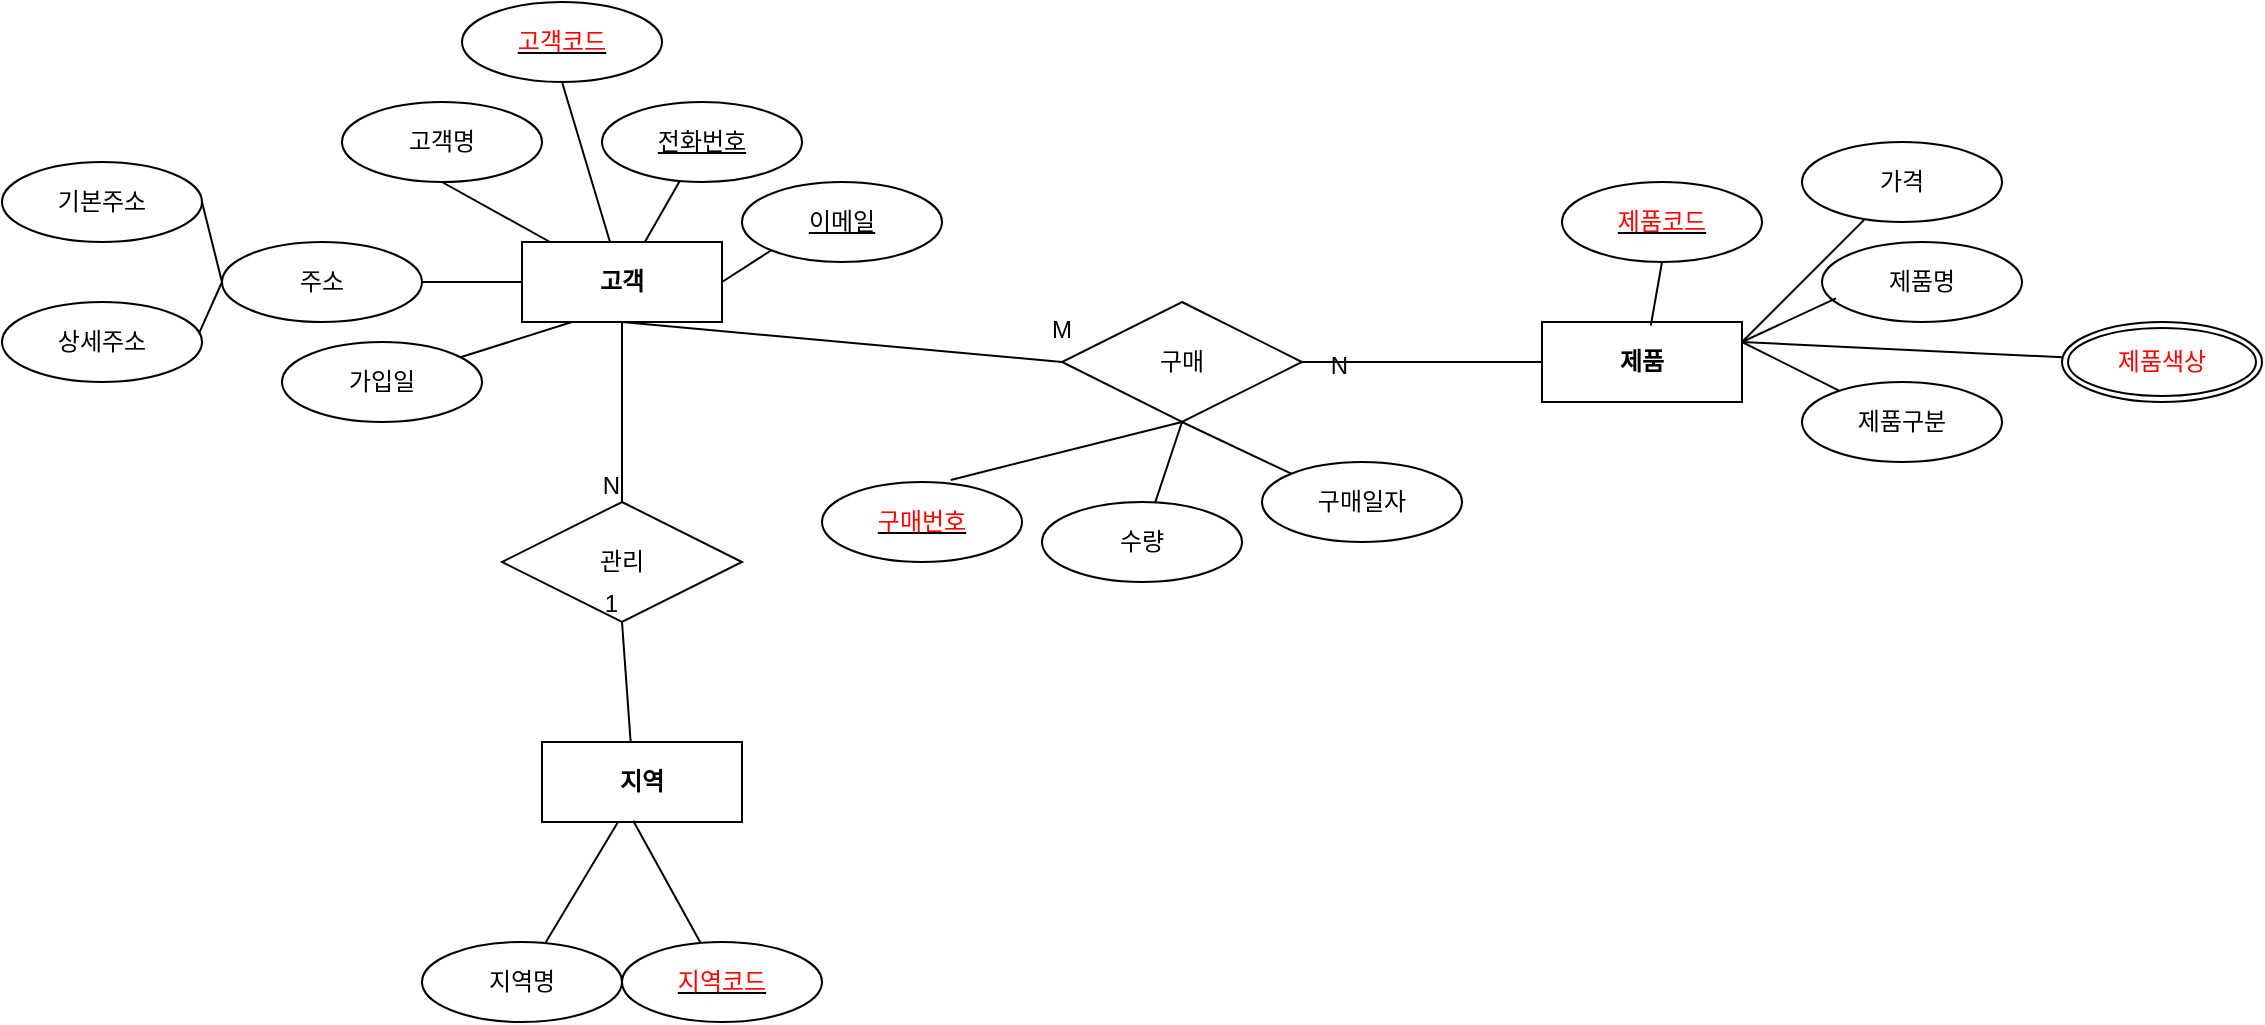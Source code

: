 <mxfile version="24.7.6">
  <diagram name="페이지-1" id="8OkR1U4diAOcqHWlBOcv">
    <mxGraphModel dx="2227" dy="696" grid="1" gridSize="10" guides="1" tooltips="1" connect="1" arrows="1" fold="1" page="1" pageScale="1" pageWidth="827" pageHeight="1169" math="0" shadow="0">
      <root>
        <mxCell id="0" />
        <mxCell id="1" parent="0" />
        <mxCell id="vyMXOFlm4prh2F6sZby7-1" value="&lt;b&gt;고객&lt;/b&gt;" style="whiteSpace=wrap;html=1;align=center;" vertex="1" parent="1">
          <mxGeometry x="130" y="170" width="100" height="40" as="geometry" />
        </mxCell>
        <mxCell id="vyMXOFlm4prh2F6sZby7-2" value="고객명" style="ellipse;whiteSpace=wrap;html=1;align=center;" vertex="1" parent="1">
          <mxGeometry x="40" y="100" width="100" height="40" as="geometry" />
        </mxCell>
        <mxCell id="vyMXOFlm4prh2F6sZby7-3" value="" style="endArrow=none;html=1;rounded=0;exitX=0.5;exitY=1;exitDx=0;exitDy=0;" edge="1" parent="1" source="vyMXOFlm4prh2F6sZby7-2" target="vyMXOFlm4prh2F6sZby7-1">
          <mxGeometry relative="1" as="geometry">
            <mxPoint x="230" y="110" as="sourcePoint" />
            <mxPoint x="390" y="110" as="targetPoint" />
          </mxGeometry>
        </mxCell>
        <mxCell id="vyMXOFlm4prh2F6sZby7-4" value="전화번호" style="ellipse;whiteSpace=wrap;html=1;align=center;fontStyle=4;" vertex="1" parent="1">
          <mxGeometry x="170" y="100" width="100" height="40" as="geometry" />
        </mxCell>
        <mxCell id="vyMXOFlm4prh2F6sZby7-5" value="" style="endArrow=none;html=1;rounded=0;" edge="1" parent="1" source="vyMXOFlm4prh2F6sZby7-4" target="vyMXOFlm4prh2F6sZby7-1">
          <mxGeometry relative="1" as="geometry">
            <mxPoint x="240" y="80" as="sourcePoint" />
            <mxPoint x="310" y="80" as="targetPoint" />
          </mxGeometry>
        </mxCell>
        <mxCell id="vyMXOFlm4prh2F6sZby7-7" value="이메일&lt;span style=&quot;color: rgba(0, 0, 0, 0); font-family: monospace; font-size: 0px; text-align: start; text-wrap: nowrap;&quot;&gt;%3CmxGraphModel%3E%3Croot%3E%3CmxCell%20id%3D%220%22%2F%3E%3CmxCell%20id%3D%221%22%20parent%3D%220%22%2F%3E%3CmxCell%20id%3D%222%22%20value%3D%22%EC%A0%84%ED%99%94%EB%B2%88%ED%98%B8%22%20style%3D%22ellipse%3BwhiteSpace%3Dwrap%3Bhtml%3D1%3Balign%3Dcenter%3BfontStyle%3D4%3B%22%20vertex%3D%221%22%20parent%3D%221%22%3E%3CmxGeometry%20x%3D%22440%22%20y%3D%22190%22%20width%3D%22100%22%20height%3D%2240%22%20as%3D%22geometry%22%2F%3E%3C%2FmxCell%3E%3C%2Froot%3E%3C%2FmxGraphModel%3E&lt;/span&gt;" style="ellipse;whiteSpace=wrap;html=1;align=center;fontStyle=4;" vertex="1" parent="1">
          <mxGeometry x="240" y="140" width="100" height="40" as="geometry" />
        </mxCell>
        <mxCell id="vyMXOFlm4prh2F6sZby7-8" value="&lt;font color=&quot;#ff0000&quot;&gt;고객코드&lt;/font&gt;" style="ellipse;whiteSpace=wrap;html=1;align=center;fontStyle=4;" vertex="1" parent="1">
          <mxGeometry x="100" y="50" width="100" height="40" as="geometry" />
        </mxCell>
        <mxCell id="vyMXOFlm4prh2F6sZby7-9" value="" style="endArrow=none;html=1;rounded=0;entryX=1;entryY=0.5;entryDx=0;entryDy=0;exitX=0;exitY=1;exitDx=0;exitDy=0;" edge="1" parent="1" source="vyMXOFlm4prh2F6sZby7-7" target="vyMXOFlm4prh2F6sZby7-1">
          <mxGeometry relative="1" as="geometry">
            <mxPoint x="377" y="78" as="sourcePoint" />
            <mxPoint x="347" y="100" as="targetPoint" />
          </mxGeometry>
        </mxCell>
        <mxCell id="vyMXOFlm4prh2F6sZby7-10" value="" style="endArrow=none;html=1;rounded=0;exitX=0.5;exitY=1;exitDx=0;exitDy=0;" edge="1" parent="1" source="vyMXOFlm4prh2F6sZby7-8" target="vyMXOFlm4prh2F6sZby7-1">
          <mxGeometry relative="1" as="geometry">
            <mxPoint x="435" y="114" as="sourcePoint" />
            <mxPoint x="370" y="120" as="targetPoint" />
          </mxGeometry>
        </mxCell>
        <mxCell id="vyMXOFlm4prh2F6sZby7-11" value="주소" style="ellipse;whiteSpace=wrap;html=1;align=center;" vertex="1" parent="1">
          <mxGeometry x="-20" y="170" width="100" height="40" as="geometry" />
        </mxCell>
        <mxCell id="vyMXOFlm4prh2F6sZby7-12" value="기본&lt;span style=&quot;color: rgba(0, 0, 0, 0); font-family: monospace; font-size: 0px; text-align: start; text-wrap: nowrap;&quot;&gt;%3CmxGraphModel%3E%3Croot%3E%3CmxCell%20id%3D%220%22%2F%3E%3CmxCell%20id%3D%221%22%20parent%3D%220%22%2F%3E%3CmxCell%20id%3D%222%22%20value%3D%22%EC%A3%BC%EC%86%8C%22%20style%3D%22ellipse%3BwhiteSpace%3Dwrap%3Bhtml%3D1%3Balign%3Dcenter%3B%22%20vertex%3D%221%22%20parent%3D%221%22%3E%3CmxGeometry%20x%3D%22230%22%20y%3D%22250%22%20width%3D%22100%22%20height%3D%2240%22%20as%3D%22geometry%22%2F%3E%3C%2FmxCell%3E%3C%2Froot%3E%3C%2FmxGraphModel%3E&lt;/span&gt;주소" style="ellipse;whiteSpace=wrap;html=1;align=center;" vertex="1" parent="1">
          <mxGeometry x="-130" y="130" width="100" height="40" as="geometry" />
        </mxCell>
        <mxCell id="vyMXOFlm4prh2F6sZby7-13" value="상세주소" style="ellipse;whiteSpace=wrap;html=1;align=center;" vertex="1" parent="1">
          <mxGeometry x="-130" y="200" width="100" height="40" as="geometry" />
        </mxCell>
        <mxCell id="vyMXOFlm4prh2F6sZby7-14" value="가입일" style="ellipse;whiteSpace=wrap;html=1;align=center;" vertex="1" parent="1">
          <mxGeometry x="10" y="220" width="100" height="40" as="geometry" />
        </mxCell>
        <mxCell id="vyMXOFlm4prh2F6sZby7-15" value="" style="endArrow=none;html=1;rounded=0;exitX=1;exitY=0.5;exitDx=0;exitDy=0;entryX=0;entryY=0.5;entryDx=0;entryDy=0;" edge="1" parent="1" source="vyMXOFlm4prh2F6sZby7-11" target="vyMXOFlm4prh2F6sZby7-1">
          <mxGeometry relative="1" as="geometry">
            <mxPoint x="240" y="80" as="sourcePoint" />
            <mxPoint x="280" y="100" as="targetPoint" />
          </mxGeometry>
        </mxCell>
        <mxCell id="vyMXOFlm4prh2F6sZby7-16" value="" style="endArrow=none;html=1;rounded=0;entryX=0.25;entryY=1;entryDx=0;entryDy=0;" edge="1" parent="1" source="vyMXOFlm4prh2F6sZby7-14" target="vyMXOFlm4prh2F6sZby7-1">
          <mxGeometry relative="1" as="geometry">
            <mxPoint x="250" y="90" as="sourcePoint" />
            <mxPoint x="290" y="110" as="targetPoint" />
          </mxGeometry>
        </mxCell>
        <mxCell id="vyMXOFlm4prh2F6sZby7-17" value="" style="endArrow=none;html=1;rounded=0;exitX=1;exitY=0.5;exitDx=0;exitDy=0;entryX=0;entryY=0.5;entryDx=0;entryDy=0;" edge="1" parent="1" source="vyMXOFlm4prh2F6sZby7-12" target="vyMXOFlm4prh2F6sZby7-11">
          <mxGeometry relative="1" as="geometry">
            <mxPoint x="110" y="180" as="sourcePoint" />
            <mxPoint x="150" y="200" as="targetPoint" />
          </mxGeometry>
        </mxCell>
        <mxCell id="vyMXOFlm4prh2F6sZby7-18" value="" style="endArrow=none;html=1;rounded=0;exitX=0.985;exitY=0.393;exitDx=0;exitDy=0;exitPerimeter=0;entryX=0;entryY=0.5;entryDx=0;entryDy=0;" edge="1" parent="1" source="vyMXOFlm4prh2F6sZby7-13" target="vyMXOFlm4prh2F6sZby7-11">
          <mxGeometry relative="1" as="geometry">
            <mxPoint x="-34.4" y="201.2" as="sourcePoint" />
            <mxPoint x="-10" y="201" as="targetPoint" />
          </mxGeometry>
        </mxCell>
        <mxCell id="vyMXOFlm4prh2F6sZby7-21" value="&lt;b&gt;지역&lt;/b&gt;" style="whiteSpace=wrap;html=1;align=center;" vertex="1" parent="1">
          <mxGeometry x="140" y="420" width="100" height="40" as="geometry" />
        </mxCell>
        <mxCell id="vyMXOFlm4prh2F6sZby7-22" value="지역명" style="ellipse;whiteSpace=wrap;html=1;align=center;" vertex="1" parent="1">
          <mxGeometry x="80" y="520" width="100" height="40" as="geometry" />
        </mxCell>
        <mxCell id="vyMXOFlm4prh2F6sZby7-24" value="" style="endArrow=none;html=1;rounded=0;" edge="1" parent="1" source="vyMXOFlm4prh2F6sZby7-22" target="vyMXOFlm4prh2F6sZby7-21">
          <mxGeometry relative="1" as="geometry">
            <mxPoint x="106" y="213" as="sourcePoint" />
            <mxPoint x="155" y="180" as="targetPoint" />
          </mxGeometry>
        </mxCell>
        <mxCell id="vyMXOFlm4prh2F6sZby7-25" value="" style="endArrow=none;html=1;rounded=0;entryX=0.456;entryY=0.984;entryDx=0;entryDy=0;entryPerimeter=0;" edge="1" parent="1" source="vyMXOFlm4prh2F6sZby7-60" target="vyMXOFlm4prh2F6sZby7-21">
          <mxGeometry relative="1" as="geometry">
            <mxPoint x="60" y="430" as="sourcePoint" />
            <mxPoint x="165" y="190" as="targetPoint" />
          </mxGeometry>
        </mxCell>
        <mxCell id="vyMXOFlm4prh2F6sZby7-26" value="&lt;b&gt;제품&lt;/b&gt;" style="whiteSpace=wrap;html=1;align=center;" vertex="1" parent="1">
          <mxGeometry x="640" y="210" width="100" height="40" as="geometry" />
        </mxCell>
        <mxCell id="vyMXOFlm4prh2F6sZby7-27" value="&lt;font color=&quot;#ff0000&quot;&gt;제품코드&lt;/font&gt;" style="ellipse;whiteSpace=wrap;html=1;align=center;fontStyle=4;" vertex="1" parent="1">
          <mxGeometry x="650" y="140" width="100" height="40" as="geometry" />
        </mxCell>
        <mxCell id="vyMXOFlm4prh2F6sZby7-28" value="제품명" style="ellipse;whiteSpace=wrap;html=1;align=center;" vertex="1" parent="1">
          <mxGeometry x="780" y="170" width="100" height="40" as="geometry" />
        </mxCell>
        <mxCell id="vyMXOFlm4prh2F6sZby7-29" value="제품구분" style="ellipse;whiteSpace=wrap;html=1;align=center;" vertex="1" parent="1">
          <mxGeometry x="770" y="240" width="100" height="40" as="geometry" />
        </mxCell>
        <mxCell id="vyMXOFlm4prh2F6sZby7-30" value="&lt;font color=&quot;#ff0000&quot;&gt;제품색상&lt;/font&gt;" style="ellipse;shape=doubleEllipse;margin=3;whiteSpace=wrap;html=1;align=center;" vertex="1" parent="1">
          <mxGeometry x="900" y="210" width="100" height="40" as="geometry" />
        </mxCell>
        <mxCell id="vyMXOFlm4prh2F6sZby7-31" value="가격" style="ellipse;whiteSpace=wrap;html=1;align=center;" vertex="1" parent="1">
          <mxGeometry x="770" y="120" width="100" height="40" as="geometry" />
        </mxCell>
        <mxCell id="vyMXOFlm4prh2F6sZby7-32" value="" style="endArrow=none;html=1;rounded=0;entryX=0;entryY=0.25;entryDx=0;entryDy=0;exitX=0.544;exitY=0.046;exitDx=0;exitDy=0;exitPerimeter=0;" edge="1" parent="1" source="vyMXOFlm4prh2F6sZby7-26">
          <mxGeometry relative="1" as="geometry">
            <mxPoint x="680" y="200" as="sourcePoint" />
            <mxPoint x="700" y="180" as="targetPoint" />
          </mxGeometry>
        </mxCell>
        <mxCell id="vyMXOFlm4prh2F6sZby7-33" value="" style="endArrow=none;html=1;rounded=0;entryX=0.07;entryY=0.704;entryDx=0;entryDy=0;exitX=1;exitY=0.25;exitDx=0;exitDy=0;entryPerimeter=0;" edge="1" parent="1" source="vyMXOFlm4prh2F6sZby7-26" target="vyMXOFlm4prh2F6sZby7-28">
          <mxGeometry relative="1" as="geometry">
            <mxPoint x="760" y="220" as="sourcePoint" />
            <mxPoint x="780" y="200" as="targetPoint" />
          </mxGeometry>
        </mxCell>
        <mxCell id="vyMXOFlm4prh2F6sZby7-34" value="" style="endArrow=none;html=1;rounded=0;exitX=1;exitY=0.25;exitDx=0;exitDy=0;" edge="1" parent="1" source="vyMXOFlm4prh2F6sZby7-26" target="vyMXOFlm4prh2F6sZby7-30">
          <mxGeometry relative="1" as="geometry">
            <mxPoint x="840" y="230" as="sourcePoint" />
            <mxPoint x="860" y="210" as="targetPoint" />
          </mxGeometry>
        </mxCell>
        <mxCell id="vyMXOFlm4prh2F6sZby7-35" value="" style="endArrow=none;html=1;rounded=0;exitX=1;exitY=0.25;exitDx=0;exitDy=0;" edge="1" parent="1" source="vyMXOFlm4prh2F6sZby7-26" target="vyMXOFlm4prh2F6sZby7-29">
          <mxGeometry relative="1" as="geometry">
            <mxPoint x="750" y="230" as="sourcePoint" />
            <mxPoint x="910" y="238" as="targetPoint" />
          </mxGeometry>
        </mxCell>
        <mxCell id="vyMXOFlm4prh2F6sZby7-36" value="" style="endArrow=none;html=1;rounded=0;" edge="1" parent="1" target="vyMXOFlm4prh2F6sZby7-31">
          <mxGeometry relative="1" as="geometry">
            <mxPoint x="740" y="220" as="sourcePoint" />
            <mxPoint x="920" y="248" as="targetPoint" />
          </mxGeometry>
        </mxCell>
        <mxCell id="vyMXOFlm4prh2F6sZby7-38" value="관리" style="shape=rhombus;perimeter=rhombusPerimeter;whiteSpace=wrap;html=1;align=center;" vertex="1" parent="1">
          <mxGeometry x="120" y="300" width="120" height="60" as="geometry" />
        </mxCell>
        <mxCell id="vyMXOFlm4prh2F6sZby7-39" value="" style="endArrow=none;html=1;rounded=0;exitX=0.5;exitY=1;exitDx=0;exitDy=0;" edge="1" parent="1" source="vyMXOFlm4prh2F6sZby7-1" target="vyMXOFlm4prh2F6sZby7-38">
          <mxGeometry relative="1" as="geometry">
            <mxPoint x="540" y="340" as="sourcePoint" />
            <mxPoint x="700" y="340" as="targetPoint" />
          </mxGeometry>
        </mxCell>
        <mxCell id="vyMXOFlm4prh2F6sZby7-40" value="N" style="resizable=0;html=1;whiteSpace=wrap;align=right;verticalAlign=bottom;" connectable="0" vertex="1" parent="vyMXOFlm4prh2F6sZby7-39">
          <mxGeometry x="1" relative="1" as="geometry" />
        </mxCell>
        <mxCell id="vyMXOFlm4prh2F6sZby7-41" value="" style="endArrow=none;html=1;rounded=0;exitX=0.443;exitY=-0.008;exitDx=0;exitDy=0;exitPerimeter=0;entryX=0.5;entryY=1;entryDx=0;entryDy=0;" edge="1" parent="1" source="vyMXOFlm4prh2F6sZby7-21" target="vyMXOFlm4prh2F6sZby7-38">
          <mxGeometry relative="1" as="geometry">
            <mxPoint x="540" y="340" as="sourcePoint" />
            <mxPoint x="700" y="340" as="targetPoint" />
          </mxGeometry>
        </mxCell>
        <mxCell id="vyMXOFlm4prh2F6sZby7-42" value="1" style="resizable=0;html=1;whiteSpace=wrap;align=right;verticalAlign=bottom;" connectable="0" vertex="1" parent="vyMXOFlm4prh2F6sZby7-41">
          <mxGeometry x="1" relative="1" as="geometry" />
        </mxCell>
        <mxCell id="vyMXOFlm4prh2F6sZby7-45" value="구매" style="shape=rhombus;perimeter=rhombusPerimeter;whiteSpace=wrap;html=1;align=center;" vertex="1" parent="1">
          <mxGeometry x="400" y="200" width="120" height="60" as="geometry" />
        </mxCell>
        <mxCell id="vyMXOFlm4prh2F6sZby7-56" value="" style="endArrow=none;html=1;rounded=0;exitX=0.5;exitY=1;exitDx=0;exitDy=0;entryX=0;entryY=0.5;entryDx=0;entryDy=0;" edge="1" parent="1" source="vyMXOFlm4prh2F6sZby7-1" target="vyMXOFlm4prh2F6sZby7-45">
          <mxGeometry relative="1" as="geometry">
            <mxPoint x="320" y="140" as="sourcePoint" />
            <mxPoint x="380" y="240" as="targetPoint" />
          </mxGeometry>
        </mxCell>
        <mxCell id="vyMXOFlm4prh2F6sZby7-57" value="M" style="resizable=0;html=1;whiteSpace=wrap;align=right;verticalAlign=bottom;" connectable="0" vertex="1" parent="vyMXOFlm4prh2F6sZby7-56">
          <mxGeometry x="1" relative="1" as="geometry">
            <mxPoint x="6" y="-8" as="offset" />
          </mxGeometry>
        </mxCell>
        <mxCell id="vyMXOFlm4prh2F6sZby7-58" value="" style="endArrow=none;html=1;rounded=0;exitX=0;exitY=0.5;exitDx=0;exitDy=0;entryX=1;entryY=0.5;entryDx=0;entryDy=0;" edge="1" parent="1" source="vyMXOFlm4prh2F6sZby7-26" target="vyMXOFlm4prh2F6sZby7-45">
          <mxGeometry relative="1" as="geometry">
            <mxPoint x="330" y="150" as="sourcePoint" />
            <mxPoint x="248" y="249" as="targetPoint" />
          </mxGeometry>
        </mxCell>
        <mxCell id="vyMXOFlm4prh2F6sZby7-59" value="N" style="resizable=0;html=1;whiteSpace=wrap;align=right;verticalAlign=bottom;" connectable="0" vertex="1" parent="vyMXOFlm4prh2F6sZby7-58">
          <mxGeometry x="1" relative="1" as="geometry">
            <mxPoint x="24" y="10" as="offset" />
          </mxGeometry>
        </mxCell>
        <mxCell id="vyMXOFlm4prh2F6sZby7-60" value="&lt;font color=&quot;#ff0000&quot;&gt;지역코드&lt;/font&gt;" style="ellipse;whiteSpace=wrap;html=1;align=center;fontStyle=4;" vertex="1" parent="1">
          <mxGeometry x="180" y="520" width="100" height="40" as="geometry" />
        </mxCell>
        <mxCell id="vyMXOFlm4prh2F6sZby7-61" value="수량" style="ellipse;whiteSpace=wrap;html=1;align=center;" vertex="1" parent="1">
          <mxGeometry x="390" y="300" width="100" height="40" as="geometry" />
        </mxCell>
        <mxCell id="vyMXOFlm4prh2F6sZby7-62" value="&lt;font color=&quot;#ff0000&quot;&gt;구매번호&lt;/font&gt;" style="ellipse;whiteSpace=wrap;html=1;align=center;fontStyle=4;" vertex="1" parent="1">
          <mxGeometry x="280" y="290" width="100" height="40" as="geometry" />
        </mxCell>
        <mxCell id="vyMXOFlm4prh2F6sZby7-64" value="구매일자" style="ellipse;whiteSpace=wrap;html=1;align=center;" vertex="1" parent="1">
          <mxGeometry x="500" y="280" width="100" height="40" as="geometry" />
        </mxCell>
        <mxCell id="vyMXOFlm4prh2F6sZby7-65" value="" style="endArrow=none;html=1;rounded=0;entryX=0.5;entryY=1;entryDx=0;entryDy=0;exitX=0.644;exitY=-0.026;exitDx=0;exitDy=0;exitPerimeter=0;" edge="1" parent="1" source="vyMXOFlm4prh2F6sZby7-62" target="vyMXOFlm4prh2F6sZby7-45">
          <mxGeometry relative="1" as="geometry">
            <mxPoint x="246" y="173" as="sourcePoint" />
            <mxPoint x="295" y="140" as="targetPoint" />
          </mxGeometry>
        </mxCell>
        <mxCell id="vyMXOFlm4prh2F6sZby7-66" value="" style="endArrow=none;html=1;rounded=0;entryX=0.5;entryY=1;entryDx=0;entryDy=0;" edge="1" parent="1" source="vyMXOFlm4prh2F6sZby7-61" target="vyMXOFlm4prh2F6sZby7-45">
          <mxGeometry relative="1" as="geometry">
            <mxPoint x="256" y="183" as="sourcePoint" />
            <mxPoint x="305" y="150" as="targetPoint" />
          </mxGeometry>
        </mxCell>
        <mxCell id="vyMXOFlm4prh2F6sZby7-67" value="" style="endArrow=none;html=1;rounded=0;entryX=0.5;entryY=1;entryDx=0;entryDy=0;exitX=0;exitY=0;exitDx=0;exitDy=0;" edge="1" parent="1" source="vyMXOFlm4prh2F6sZby7-64" target="vyMXOFlm4prh2F6sZby7-45">
          <mxGeometry relative="1" as="geometry">
            <mxPoint x="457" y="310" as="sourcePoint" />
            <mxPoint x="470" y="270" as="targetPoint" />
          </mxGeometry>
        </mxCell>
      </root>
    </mxGraphModel>
  </diagram>
</mxfile>
